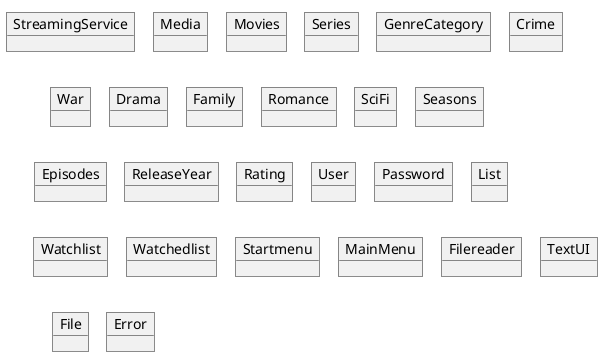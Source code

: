 @startuml
!pragma layout smetana
'https://plantuml.com/sequence-diagram

object StreamingService

object Media

object Movies

object Series

object GenreCategory

object Crime

object War

object Drama

object Family

object Romance

object SciFi

object Seasons

object Episodes

object ReleaseYear

object Rating

object User

object Password

object List

object Watchlist

object Watchedlist

object Startmenu

object MainMenu

object Filereader

object TextUI

object File

object Error



@enduml